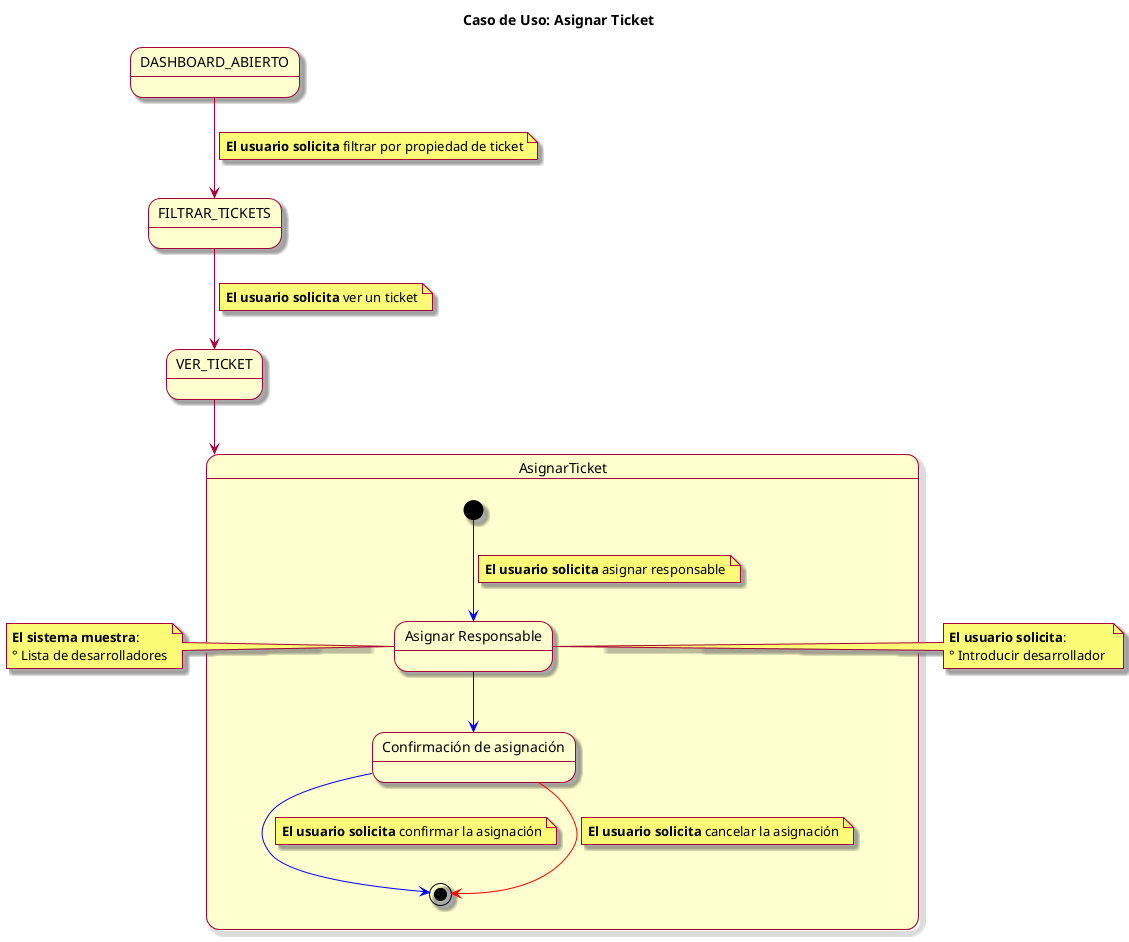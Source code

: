 @startuml
skin rose
title Caso de Uso: Asignar Ticket

state DASHBOARD_ABIERTO
state VER_TICKET
state FILTRAR_TICKETS


DASHBOARD_ABIERTO --> FILTRAR_TICKETS
note on link: **El usuario solicita** filtrar por propiedad de ticket
FILTRAR_TICKETS --> VER_TICKET
note on link: **El usuario solicita** ver un ticket
VER_TICKET --> AsignarTicket

state AsignarTicket {

  [*] -[#blue]-> ingresarVerTicket
  note on link: **El usuario solicita** asignar responsable
  state "Asignar Responsable" as ingresarVerTicket
  ingresarVerTicket -[#blue]-> confirmarAsignacion
  state "Confirmación de asignación" as confirmarAsignacion
  confirmarAsignacion -[#blue]-> [*]
  note on link: **El usuario solicita** confirmar la asignación
    
  confirmarAsignacion -[#red]-> [*]
  note on link: **El usuario solicita** cancelar la asignación
    
}

note left of ingresarVerTicket
  **El sistema muestra**: 
  ° Lista de desarrolladores
end note

note left of ingresarVerTicket
  **El usuario solicita**: 
  ° Introducir desarrollador 
end note

@enduml